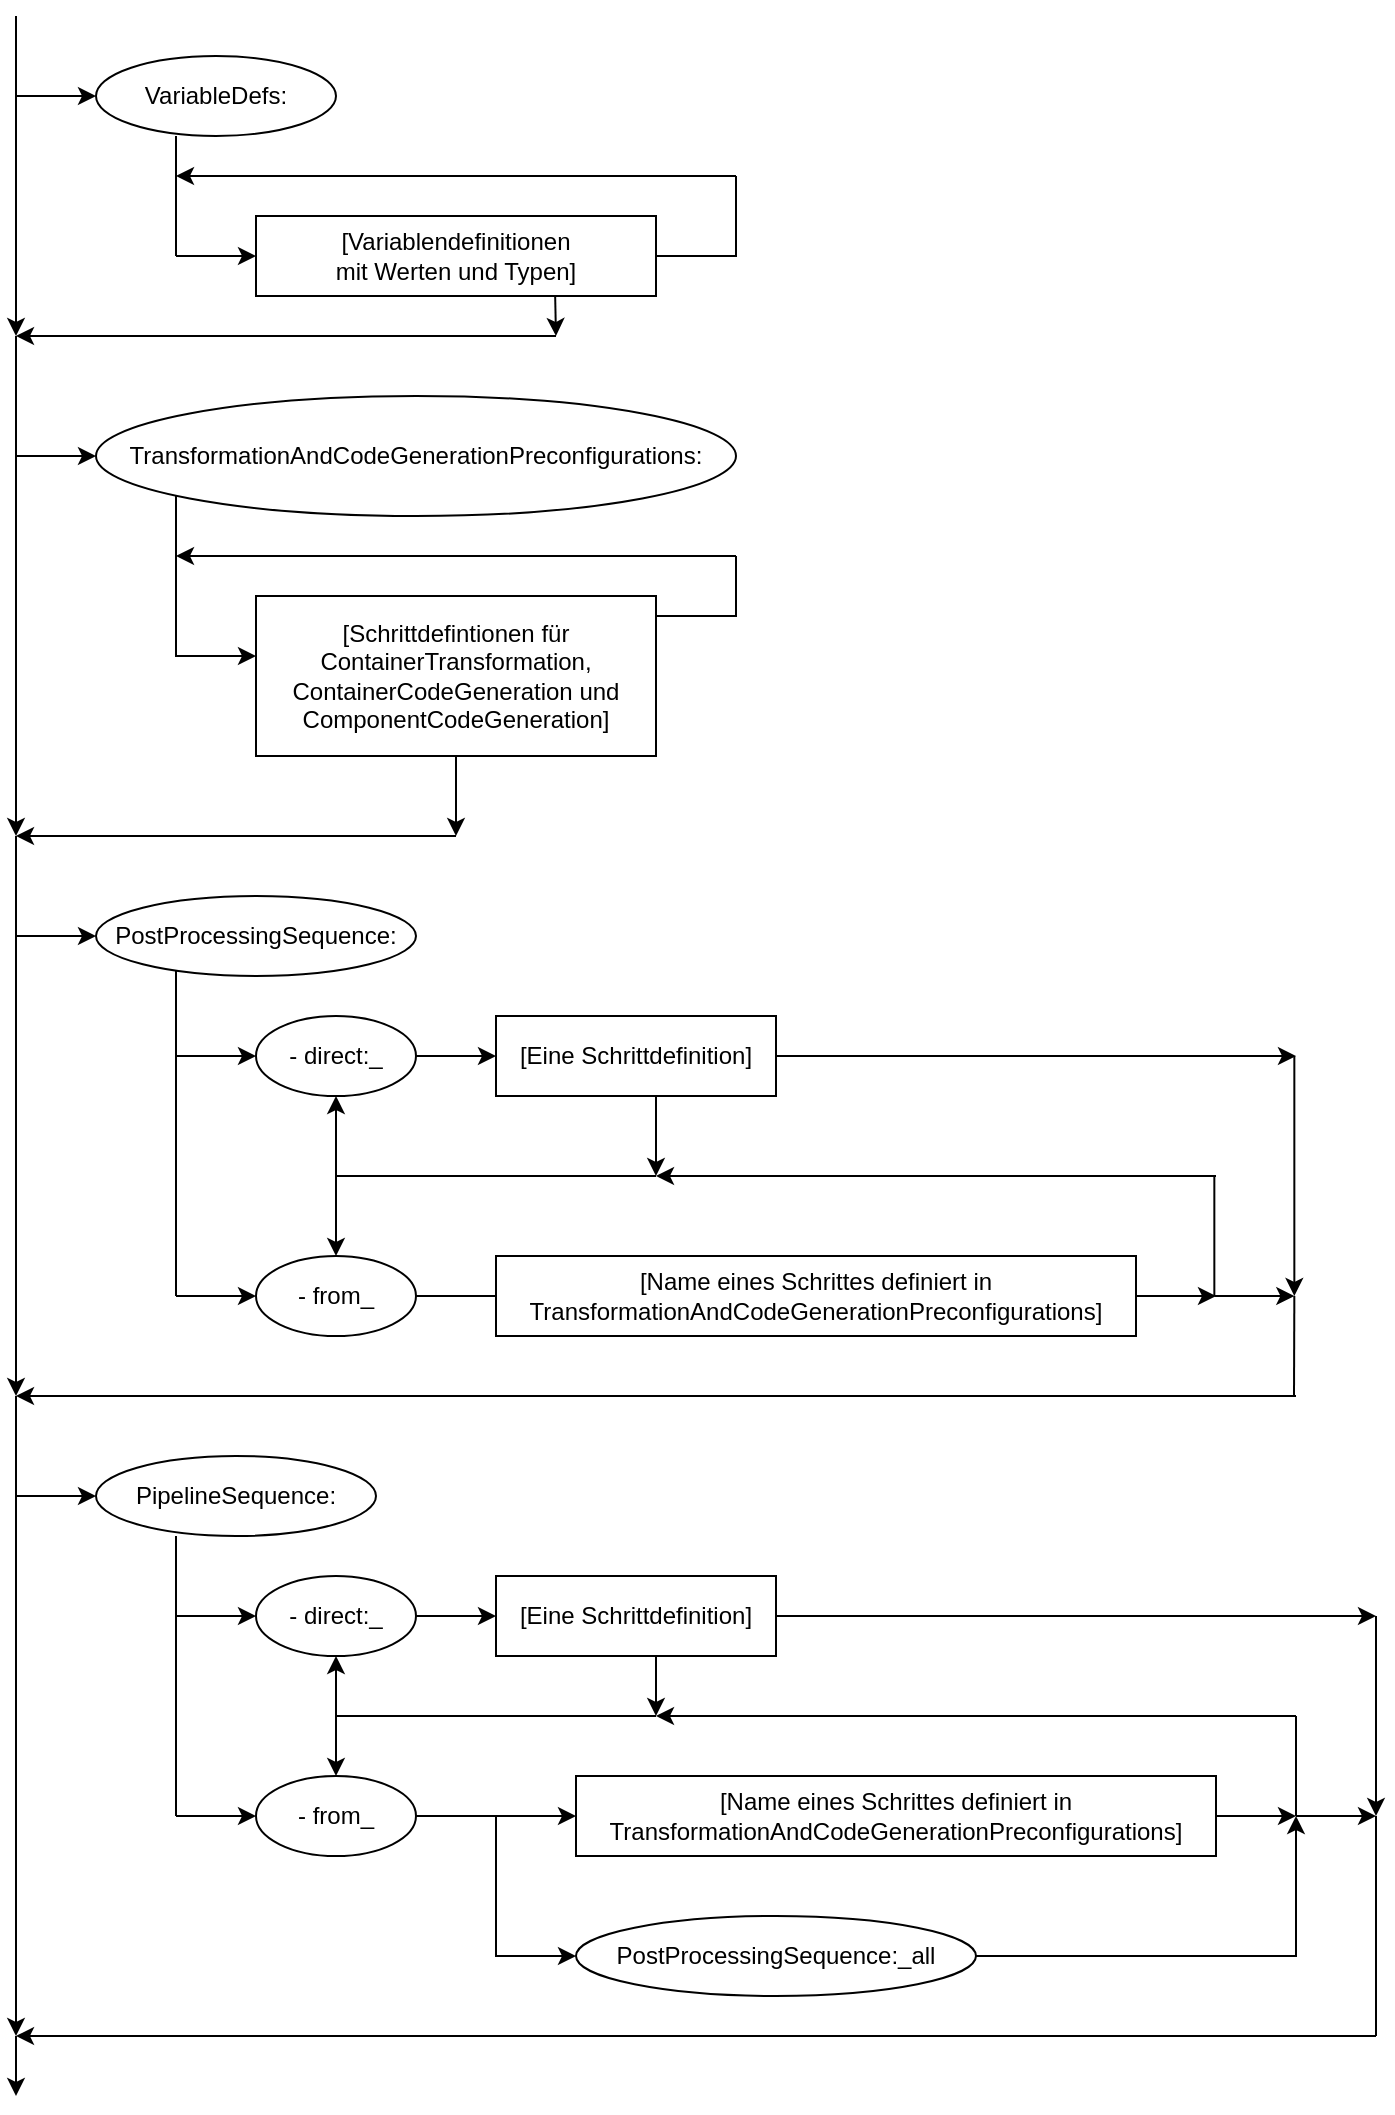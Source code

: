 <mxfile version="24.2.5" type="device">
  <diagram name="Page-1" id="c4acf3e9-155e-7222-9cf6-157b1a14988f">
    <mxGraphModel dx="1077" dy="641" grid="1" gridSize="10" guides="1" tooltips="1" connect="1" arrows="1" fold="1" page="1" pageScale="1" pageWidth="850" pageHeight="1100" background="none" math="0" shadow="0">
      <root>
        <mxCell id="0" />
        <mxCell id="1" parent="0" />
        <mxCell id="Xy19DxBYmVt9RFk1YGQX-6" value="VariableDefs:" style="ellipse;whiteSpace=wrap;html=1;" parent="1" vertex="1">
          <mxGeometry x="120" y="650" width="120" height="40" as="geometry" />
        </mxCell>
        <mxCell id="Xy19DxBYmVt9RFk1YGQX-21" value="TransformationAndCodeGenerationPreconfigurations:" style="ellipse;whiteSpace=wrap;html=1;" parent="1" vertex="1">
          <mxGeometry x="120" y="820" width="320" height="60" as="geometry" />
        </mxCell>
        <mxCell id="Xy19DxBYmVt9RFk1YGQX-25" value="[Schrittdefintionen für ContainerTransformation, ContainerCodeGeneration und ComponentCodeGeneration]" style="rounded=0;whiteSpace=wrap;html=1;" parent="1" vertex="1">
          <mxGeometry x="200" y="920" width="200" height="80" as="geometry" />
        </mxCell>
        <mxCell id="VncrwMLAorD3W6XY7oEO-13" value="PipelineSequence:" style="ellipse;whiteSpace=wrap;html=1;" parent="1" vertex="1">
          <mxGeometry x="120" y="1350" width="140" height="40" as="geometry" />
        </mxCell>
        <mxCell id="VncrwMLAorD3W6XY7oEO-19" value="" style="endArrow=classic;html=1;rounded=0;entryX=0;entryY=0.5;entryDx=0;entryDy=0;" parent="1" edge="1">
          <mxGeometry width="50" height="50" relative="1" as="geometry">
            <mxPoint x="160" y="750" as="sourcePoint" />
            <mxPoint x="200" y="750" as="targetPoint" />
          </mxGeometry>
        </mxCell>
        <mxCell id="VncrwMLAorD3W6XY7oEO-32" value="[Variablendefinitionen&lt;br&gt;mit Werten und Typen]" style="rounded=0;whiteSpace=wrap;html=1;" parent="1" vertex="1">
          <mxGeometry x="200" y="730" width="200" height="40" as="geometry" />
        </mxCell>
        <mxCell id="E0emM88F3iHoWUEOLmMb-36" value="" style="endArrow=classic;html=1;rounded=0;entryX=0;entryY=0.5;entryDx=0;entryDy=0;" parent="1" target="Xy19DxBYmVt9RFk1YGQX-6" edge="1">
          <mxGeometry width="50" height="50" relative="1" as="geometry">
            <mxPoint x="80" y="670" as="sourcePoint" />
            <mxPoint x="520" y="660" as="targetPoint" />
          </mxGeometry>
        </mxCell>
        <mxCell id="E0emM88F3iHoWUEOLmMb-37" value="" style="endArrow=classic;html=1;rounded=0;" parent="1" edge="1">
          <mxGeometry width="50" height="50" relative="1" as="geometry">
            <mxPoint x="80" y="630" as="sourcePoint" />
            <mxPoint x="80" y="790" as="targetPoint" />
          </mxGeometry>
        </mxCell>
        <mxCell id="E0emM88F3iHoWUEOLmMb-38" value="" style="endArrow=classic;html=1;rounded=0;entryX=0;entryY=0.5;entryDx=0;entryDy=0;" parent="1" edge="1">
          <mxGeometry width="50" height="50" relative="1" as="geometry">
            <mxPoint x="80" y="850" as="sourcePoint" />
            <mxPoint x="120" y="850" as="targetPoint" />
          </mxGeometry>
        </mxCell>
        <mxCell id="E0emM88F3iHoWUEOLmMb-39" value="" style="endArrow=classic;html=1;rounded=0;" parent="1" edge="1">
          <mxGeometry width="50" height="50" relative="1" as="geometry">
            <mxPoint x="80" y="790" as="sourcePoint" />
            <mxPoint x="80" y="1040" as="targetPoint" />
          </mxGeometry>
        </mxCell>
        <mxCell id="E0emM88F3iHoWUEOLmMb-40" value="" style="endArrow=classic;html=1;rounded=0;entryX=0;entryY=0.5;entryDx=0;entryDy=0;" parent="1" edge="1">
          <mxGeometry width="50" height="50" relative="1" as="geometry">
            <mxPoint x="80" y="1090" as="sourcePoint" />
            <mxPoint x="120" y="1090" as="targetPoint" />
          </mxGeometry>
        </mxCell>
        <mxCell id="E0emM88F3iHoWUEOLmMb-41" value="" style="endArrow=classic;html=1;rounded=0;" parent="1" edge="1">
          <mxGeometry width="50" height="50" relative="1" as="geometry">
            <mxPoint x="80" y="1040" as="sourcePoint" />
            <mxPoint x="80" y="1320" as="targetPoint" />
          </mxGeometry>
        </mxCell>
        <mxCell id="E0emM88F3iHoWUEOLmMb-42" value="" style="endArrow=classic;html=1;rounded=0;entryX=0;entryY=0.5;entryDx=0;entryDy=0;" parent="1" edge="1">
          <mxGeometry width="50" height="50" relative="1" as="geometry">
            <mxPoint x="80" y="1370" as="sourcePoint" />
            <mxPoint x="120" y="1370" as="targetPoint" />
          </mxGeometry>
        </mxCell>
        <mxCell id="E0emM88F3iHoWUEOLmMb-43" value="" style="endArrow=classic;html=1;rounded=0;" parent="1" edge="1">
          <mxGeometry width="50" height="50" relative="1" as="geometry">
            <mxPoint x="80" y="1320" as="sourcePoint" />
            <mxPoint x="80" y="1640" as="targetPoint" />
          </mxGeometry>
        </mxCell>
        <mxCell id="E0emM88F3iHoWUEOLmMb-86" value="" style="endArrow=none;html=1;rounded=0;endFill=0;" parent="1" edge="1">
          <mxGeometry width="50" height="50" relative="1" as="geometry">
            <mxPoint x="160" y="1390" as="sourcePoint" />
            <mxPoint x="160" y="1530" as="targetPoint" />
          </mxGeometry>
        </mxCell>
        <mxCell id="E0emM88F3iHoWUEOLmMb-96" value="" style="endArrow=classic;html=1;rounded=0;" parent="1" edge="1">
          <mxGeometry width="50" height="50" relative="1" as="geometry">
            <mxPoint x="720" y="1320" as="sourcePoint" />
            <mxPoint x="80" y="1320" as="targetPoint" />
          </mxGeometry>
        </mxCell>
        <mxCell id="E0emM88F3iHoWUEOLmMb-99" value="" style="endArrow=classic;html=1;rounded=0;" parent="1" edge="1">
          <mxGeometry width="50" height="50" relative="1" as="geometry">
            <mxPoint x="80" y="1640" as="sourcePoint" />
            <mxPoint x="80" y="1670" as="targetPoint" />
          </mxGeometry>
        </mxCell>
        <mxCell id="E0emM88F3iHoWUEOLmMb-110" value="" style="endArrow=classic;html=1;rounded=0;" parent="1" edge="1">
          <mxGeometry width="50" height="50" relative="1" as="geometry">
            <mxPoint x="300" y="1040" as="sourcePoint" />
            <mxPoint x="80" y="1040" as="targetPoint" />
          </mxGeometry>
        </mxCell>
        <mxCell id="E0emM88F3iHoWUEOLmMb-111" value="" style="endArrow=classic;html=1;rounded=0;exitX=0.5;exitY=1;exitDx=0;exitDy=0;" parent="1" source="Xy19DxBYmVt9RFk1YGQX-25" edge="1">
          <mxGeometry width="50" height="50" relative="1" as="geometry">
            <mxPoint x="379.58" y="1030" as="sourcePoint" />
            <mxPoint x="300" y="1040" as="targetPoint" />
          </mxGeometry>
        </mxCell>
        <mxCell id="E0emM88F3iHoWUEOLmMb-121" value="" style="endArrow=classic;html=1;rounded=0;entryX=0;entryY=0.5;entryDx=0;entryDy=0;" parent="1" edge="1">
          <mxGeometry width="50" height="50" relative="1" as="geometry">
            <mxPoint x="160" y="870" as="sourcePoint" />
            <mxPoint x="200.0" y="950.0" as="targetPoint" />
            <Array as="points">
              <mxPoint x="160" y="950" />
            </Array>
          </mxGeometry>
        </mxCell>
        <mxCell id="CR32XnRNLav2fa-Jh0e9-4" value="" style="endArrow=none;html=1;rounded=0;" parent="1" edge="1">
          <mxGeometry width="50" height="50" relative="1" as="geometry">
            <mxPoint x="160" y="750" as="sourcePoint" />
            <mxPoint x="160" y="690" as="targetPoint" />
          </mxGeometry>
        </mxCell>
        <mxCell id="CR32XnRNLav2fa-Jh0e9-8" value="" style="endArrow=classic;html=1;rounded=0;" parent="1" edge="1">
          <mxGeometry width="50" height="50" relative="1" as="geometry">
            <mxPoint x="350" y="790" as="sourcePoint" />
            <mxPoint x="80" y="790" as="targetPoint" />
          </mxGeometry>
        </mxCell>
        <mxCell id="CR32XnRNLav2fa-Jh0e9-9" value="" style="endArrow=classic;html=1;rounded=0;exitX=0.5;exitY=1;exitDx=0;exitDy=0;" parent="1" edge="1">
          <mxGeometry width="50" height="50" relative="1" as="geometry">
            <mxPoint x="349.58" y="770" as="sourcePoint" />
            <mxPoint x="350" y="790" as="targetPoint" />
          </mxGeometry>
        </mxCell>
        <mxCell id="WHSJJvDZI68V2BLPJErs-6" value="" style="endArrow=classic;html=1;rounded=0;" parent="1" edge="1">
          <mxGeometry width="50" height="50" relative="1" as="geometry">
            <mxPoint x="440" y="710" as="sourcePoint" />
            <mxPoint x="160" y="710" as="targetPoint" />
          </mxGeometry>
        </mxCell>
        <mxCell id="WHSJJvDZI68V2BLPJErs-8" value="" style="endArrow=none;html=1;rounded=0;entryX=1;entryY=0.5;entryDx=0;entryDy=0;" parent="1" target="VncrwMLAorD3W6XY7oEO-32" edge="1">
          <mxGeometry width="50" height="50" relative="1" as="geometry">
            <mxPoint x="440" y="710" as="sourcePoint" />
            <mxPoint x="450" y="840" as="targetPoint" />
            <Array as="points">
              <mxPoint x="440" y="750" />
            </Array>
          </mxGeometry>
        </mxCell>
        <mxCell id="WHSJJvDZI68V2BLPJErs-9" value="" style="endArrow=classic;html=1;rounded=0;" parent="1" edge="1">
          <mxGeometry width="50" height="50" relative="1" as="geometry">
            <mxPoint x="440" y="900" as="sourcePoint" />
            <mxPoint x="160" y="900" as="targetPoint" />
          </mxGeometry>
        </mxCell>
        <mxCell id="WHSJJvDZI68V2BLPJErs-10" value="" style="endArrow=none;html=1;rounded=0;entryX=1;entryY=0.5;entryDx=0;entryDy=0;" parent="1" edge="1">
          <mxGeometry width="50" height="50" relative="1" as="geometry">
            <mxPoint x="440" y="900" as="sourcePoint" />
            <mxPoint x="400" y="930" as="targetPoint" />
            <Array as="points">
              <mxPoint x="440" y="930" />
            </Array>
          </mxGeometry>
        </mxCell>
        <mxCell id="WHSJJvDZI68V2BLPJErs-11" value="- direct:_" style="ellipse;whiteSpace=wrap;html=1;" parent="1" vertex="1">
          <mxGeometry x="200" y="1130" width="80" height="40" as="geometry" />
        </mxCell>
        <mxCell id="WHSJJvDZI68V2BLPJErs-12" value="" style="endArrow=classic;html=1;rounded=0;entryX=0;entryY=0.5;entryDx=0;entryDy=0;" parent="1" target="WHSJJvDZI68V2BLPJErs-11" edge="1">
          <mxGeometry width="50" height="50" relative="1" as="geometry">
            <mxPoint x="160" y="1150" as="sourcePoint" />
            <mxPoint x="290" y="1161" as="targetPoint" />
          </mxGeometry>
        </mxCell>
        <mxCell id="WHSJJvDZI68V2BLPJErs-13" value="" style="endArrow=classic;html=1;rounded=0;exitX=1;exitY=0.5;exitDx=0;exitDy=0;" parent="1" source="WHSJJvDZI68V2BLPJErs-11" edge="1">
          <mxGeometry width="50" height="50" relative="1" as="geometry">
            <mxPoint x="460" y="1190" as="sourcePoint" />
            <mxPoint x="320" y="1150" as="targetPoint" />
          </mxGeometry>
        </mxCell>
        <mxCell id="WHSJJvDZI68V2BLPJErs-14" value="[Eine Schrittdefinition]" style="rounded=0;whiteSpace=wrap;html=1;" parent="1" vertex="1">
          <mxGeometry x="320" y="1130" width="140" height="40" as="geometry" />
        </mxCell>
        <mxCell id="WHSJJvDZI68V2BLPJErs-15" value="- from_" style="ellipse;whiteSpace=wrap;html=1;" parent="1" vertex="1">
          <mxGeometry x="200" y="1250" width="80" height="40" as="geometry" />
        </mxCell>
        <mxCell id="WHSJJvDZI68V2BLPJErs-16" value="" style="endArrow=classic;html=1;rounded=0;entryX=0;entryY=0.5;entryDx=0;entryDy=0;" parent="1" target="WHSJJvDZI68V2BLPJErs-15" edge="1">
          <mxGeometry width="50" height="50" relative="1" as="geometry">
            <mxPoint x="160" y="1270" as="sourcePoint" />
            <mxPoint x="210" y="1160" as="targetPoint" />
          </mxGeometry>
        </mxCell>
        <mxCell id="WHSJJvDZI68V2BLPJErs-18" value="" style="endArrow=classic;html=1;rounded=0;entryX=0;entryY=0.5;entryDx=0;entryDy=0;exitX=1;exitY=0.5;exitDx=0;exitDy=0;" parent="1" source="WHSJJvDZI68V2BLPJErs-15" edge="1">
          <mxGeometry width="50" height="50" relative="1" as="geometry">
            <mxPoint x="320.0" y="1270.0" as="sourcePoint" />
            <mxPoint x="360" y="1270" as="targetPoint" />
          </mxGeometry>
        </mxCell>
        <mxCell id="WHSJJvDZI68V2BLPJErs-19" value="[Name eines Schrittes definiert in TransformationAndCodeGenerationPreconfigurations]" style="rounded=0;whiteSpace=wrap;html=1;" parent="1" vertex="1">
          <mxGeometry x="320" y="1250" width="320" height="40" as="geometry" />
        </mxCell>
        <mxCell id="WHSJJvDZI68V2BLPJErs-23" value="" style="endArrow=classic;html=1;rounded=0;entryX=0.5;entryY=1;entryDx=0;entryDy=0;" parent="1" target="WHSJJvDZI68V2BLPJErs-11" edge="1">
          <mxGeometry width="50" height="50" relative="1" as="geometry">
            <mxPoint x="240" y="1210" as="sourcePoint" />
            <mxPoint x="860" y="1150" as="targetPoint" />
          </mxGeometry>
        </mxCell>
        <mxCell id="WHSJJvDZI68V2BLPJErs-24" value="" style="endArrow=classic;html=1;rounded=0;entryX=0.5;entryY=0;entryDx=0;entryDy=0;" parent="1" target="WHSJJvDZI68V2BLPJErs-15" edge="1">
          <mxGeometry width="50" height="50" relative="1" as="geometry">
            <mxPoint x="240" y="1210" as="sourcePoint" />
            <mxPoint x="860" y="1150" as="targetPoint" />
          </mxGeometry>
        </mxCell>
        <mxCell id="WHSJJvDZI68V2BLPJErs-25" value="" style="endArrow=none;html=1;rounded=0;" parent="1" edge="1">
          <mxGeometry width="50" height="50" relative="1" as="geometry">
            <mxPoint x="240" y="1210" as="sourcePoint" />
            <mxPoint x="400" y="1210" as="targetPoint" />
          </mxGeometry>
        </mxCell>
        <mxCell id="WHSJJvDZI68V2BLPJErs-26" value="" style="endArrow=none;html=1;rounded=0;endFill=0;" parent="1" edge="1">
          <mxGeometry width="50" height="50" relative="1" as="geometry">
            <mxPoint x="160" y="1100" as="sourcePoint" />
            <mxPoint x="160" y="1270" as="targetPoint" />
          </mxGeometry>
        </mxCell>
        <mxCell id="WHSJJvDZI68V2BLPJErs-29" value="" style="endArrow=classic;html=1;rounded=0;" parent="1" edge="1">
          <mxGeometry width="50" height="50" relative="1" as="geometry">
            <mxPoint x="680" y="1210" as="sourcePoint" />
            <mxPoint x="400" y="1210" as="targetPoint" />
          </mxGeometry>
        </mxCell>
        <mxCell id="WHSJJvDZI68V2BLPJErs-30" value="" style="endArrow=none;html=1;rounded=0;" parent="1" edge="1">
          <mxGeometry width="50" height="50" relative="1" as="geometry">
            <mxPoint x="679.17" y="1210" as="sourcePoint" />
            <mxPoint x="679.17" y="1270" as="targetPoint" />
          </mxGeometry>
        </mxCell>
        <mxCell id="WHSJJvDZI68V2BLPJErs-31" value="" style="endArrow=classic;html=1;rounded=0;exitX=1;exitY=0.5;exitDx=0;exitDy=0;" parent="1" source="WHSJJvDZI68V2BLPJErs-19" edge="1">
          <mxGeometry width="50" height="50" relative="1" as="geometry">
            <mxPoint x="720" y="1270" as="sourcePoint" />
            <mxPoint x="680" y="1270" as="targetPoint" />
          </mxGeometry>
        </mxCell>
        <mxCell id="WHSJJvDZI68V2BLPJErs-33" value="" style="endArrow=classic;html=1;rounded=0;" parent="1" edge="1">
          <mxGeometry width="50" height="50" relative="1" as="geometry">
            <mxPoint x="679.17" y="1270" as="sourcePoint" />
            <mxPoint x="719.17" y="1270" as="targetPoint" />
          </mxGeometry>
        </mxCell>
        <mxCell id="WHSJJvDZI68V2BLPJErs-34" value="" style="endArrow=none;html=1;rounded=0;" parent="1" edge="1">
          <mxGeometry width="50" height="50" relative="1" as="geometry">
            <mxPoint x="719.17" y="1270" as="sourcePoint" />
            <mxPoint x="719" y="1320" as="targetPoint" />
          </mxGeometry>
        </mxCell>
        <mxCell id="WHSJJvDZI68V2BLPJErs-36" value="" style="endArrow=classic;html=1;rounded=0;" parent="1" edge="1">
          <mxGeometry width="50" height="50" relative="1" as="geometry">
            <mxPoint x="719.17" y="1150" as="sourcePoint" />
            <mxPoint x="719.17" y="1270" as="targetPoint" />
          </mxGeometry>
        </mxCell>
        <mxCell id="WHSJJvDZI68V2BLPJErs-39" value="" style="endArrow=classic;html=1;rounded=0;exitX=1;exitY=0.5;exitDx=0;exitDy=0;" parent="1" edge="1">
          <mxGeometry width="50" height="50" relative="1" as="geometry">
            <mxPoint x="460" y="1150" as="sourcePoint" />
            <mxPoint x="720" y="1150" as="targetPoint" />
          </mxGeometry>
        </mxCell>
        <mxCell id="WHSJJvDZI68V2BLPJErs-41" value="" style="endArrow=classic;html=1;rounded=0;" parent="1" edge="1">
          <mxGeometry width="50" height="50" relative="1" as="geometry">
            <mxPoint x="760" y="1640" as="sourcePoint" />
            <mxPoint x="80" y="1640" as="targetPoint" />
          </mxGeometry>
        </mxCell>
        <mxCell id="WHSJJvDZI68V2BLPJErs-42" value="- direct:_" style="ellipse;whiteSpace=wrap;html=1;" parent="1" vertex="1">
          <mxGeometry x="200" y="1410" width="80" height="40" as="geometry" />
        </mxCell>
        <mxCell id="WHSJJvDZI68V2BLPJErs-43" value="" style="endArrow=classic;html=1;rounded=0;entryX=0;entryY=0.5;entryDx=0;entryDy=0;" parent="1" target="WHSJJvDZI68V2BLPJErs-42" edge="1">
          <mxGeometry width="50" height="50" relative="1" as="geometry">
            <mxPoint x="160" y="1430" as="sourcePoint" />
            <mxPoint x="290" y="1441" as="targetPoint" />
          </mxGeometry>
        </mxCell>
        <mxCell id="WHSJJvDZI68V2BLPJErs-44" value="" style="endArrow=classic;html=1;rounded=0;exitX=1;exitY=0.5;exitDx=0;exitDy=0;" parent="1" source="WHSJJvDZI68V2BLPJErs-42" edge="1">
          <mxGeometry width="50" height="50" relative="1" as="geometry">
            <mxPoint x="460" y="1470" as="sourcePoint" />
            <mxPoint x="320" y="1430" as="targetPoint" />
          </mxGeometry>
        </mxCell>
        <mxCell id="WHSJJvDZI68V2BLPJErs-45" value="[Eine Schrittdefinition]" style="rounded=0;whiteSpace=wrap;html=1;" parent="1" vertex="1">
          <mxGeometry x="320" y="1410" width="140" height="40" as="geometry" />
        </mxCell>
        <mxCell id="WHSJJvDZI68V2BLPJErs-46" value="- from_" style="ellipse;whiteSpace=wrap;html=1;" parent="1" vertex="1">
          <mxGeometry x="200" y="1510" width="80" height="40" as="geometry" />
        </mxCell>
        <mxCell id="WHSJJvDZI68V2BLPJErs-47" value="" style="endArrow=classic;html=1;rounded=0;entryX=0;entryY=0.5;entryDx=0;entryDy=0;" parent="1" target="WHSJJvDZI68V2BLPJErs-46" edge="1">
          <mxGeometry width="50" height="50" relative="1" as="geometry">
            <mxPoint x="160" y="1530" as="sourcePoint" />
            <mxPoint x="210" y="1420" as="targetPoint" />
          </mxGeometry>
        </mxCell>
        <mxCell id="WHSJJvDZI68V2BLPJErs-48" value="" style="endArrow=classic;html=1;rounded=0;entryX=0;entryY=0.5;entryDx=0;entryDy=0;exitX=1;exitY=0.5;exitDx=0;exitDy=0;" parent="1" source="WHSJJvDZI68V2BLPJErs-46" edge="1">
          <mxGeometry width="50" height="50" relative="1" as="geometry">
            <mxPoint x="320.0" y="1530.0" as="sourcePoint" />
            <mxPoint x="360" y="1530" as="targetPoint" />
          </mxGeometry>
        </mxCell>
        <mxCell id="WHSJJvDZI68V2BLPJErs-49" value="[Name eines Schrittes definiert in TransformationAndCodeGenerationPreconfigurations&lt;span style=&quot;background-color: initial;&quot;&gt;]&lt;/span&gt;" style="rounded=0;whiteSpace=wrap;html=1;" parent="1" vertex="1">
          <mxGeometry x="360" y="1510" width="320" height="40" as="geometry" />
        </mxCell>
        <mxCell id="WHSJJvDZI68V2BLPJErs-50" value="" style="endArrow=classic;html=1;rounded=0;entryX=0.5;entryY=1;entryDx=0;entryDy=0;" parent="1" target="WHSJJvDZI68V2BLPJErs-42" edge="1">
          <mxGeometry width="50" height="50" relative="1" as="geometry">
            <mxPoint x="240" y="1480" as="sourcePoint" />
            <mxPoint x="860" y="1430" as="targetPoint" />
          </mxGeometry>
        </mxCell>
        <mxCell id="WHSJJvDZI68V2BLPJErs-51" value="" style="endArrow=classic;html=1;rounded=0;entryX=0.5;entryY=0;entryDx=0;entryDy=0;" parent="1" target="WHSJJvDZI68V2BLPJErs-46" edge="1">
          <mxGeometry width="50" height="50" relative="1" as="geometry">
            <mxPoint x="240" y="1480" as="sourcePoint" />
            <mxPoint x="860" y="1410" as="targetPoint" />
          </mxGeometry>
        </mxCell>
        <mxCell id="WHSJJvDZI68V2BLPJErs-52" value="" style="endArrow=none;html=1;rounded=0;" parent="1" edge="1">
          <mxGeometry width="50" height="50" relative="1" as="geometry">
            <mxPoint x="240" y="1480" as="sourcePoint" />
            <mxPoint x="400" y="1480" as="targetPoint" />
          </mxGeometry>
        </mxCell>
        <mxCell id="WHSJJvDZI68V2BLPJErs-54" value="PostProcessingSequence:_all" style="ellipse;whiteSpace=wrap;html=1;" parent="1" vertex="1">
          <mxGeometry x="360" y="1580" width="200" height="40" as="geometry" />
        </mxCell>
        <mxCell id="WHSJJvDZI68V2BLPJErs-55" value="" style="endArrow=classic;html=1;rounded=0;entryX=0;entryY=0.5;entryDx=0;entryDy=0;" parent="1" target="WHSJJvDZI68V2BLPJErs-54" edge="1">
          <mxGeometry width="50" height="50" relative="1" as="geometry">
            <mxPoint x="320" y="1530" as="sourcePoint" />
            <mxPoint x="330" y="1420" as="targetPoint" />
            <Array as="points">
              <mxPoint x="320" y="1600" />
            </Array>
          </mxGeometry>
        </mxCell>
        <mxCell id="WHSJJvDZI68V2BLPJErs-56" value="" style="endArrow=classic;html=1;rounded=0;" parent="1" edge="1">
          <mxGeometry width="50" height="50" relative="1" as="geometry">
            <mxPoint x="720" y="1480" as="sourcePoint" />
            <mxPoint x="400" y="1480" as="targetPoint" />
          </mxGeometry>
        </mxCell>
        <mxCell id="WHSJJvDZI68V2BLPJErs-57" value="" style="endArrow=none;html=1;rounded=0;" parent="1" edge="1">
          <mxGeometry width="50" height="50" relative="1" as="geometry">
            <mxPoint x="720" y="1480" as="sourcePoint" />
            <mxPoint x="720" y="1530" as="targetPoint" />
          </mxGeometry>
        </mxCell>
        <mxCell id="WHSJJvDZI68V2BLPJErs-58" value="" style="endArrow=classic;html=1;rounded=0;exitX=1;exitY=0.5;exitDx=0;exitDy=0;" parent="1" source="WHSJJvDZI68V2BLPJErs-49" edge="1">
          <mxGeometry width="50" height="50" relative="1" as="geometry">
            <mxPoint x="720" y="1530" as="sourcePoint" />
            <mxPoint x="720" y="1530" as="targetPoint" />
          </mxGeometry>
        </mxCell>
        <mxCell id="WHSJJvDZI68V2BLPJErs-59" value="" style="endArrow=classic;html=1;rounded=0;exitX=1;exitY=0.5;exitDx=0;exitDy=0;" parent="1" source="WHSJJvDZI68V2BLPJErs-54" edge="1">
          <mxGeometry width="50" height="50" relative="1" as="geometry">
            <mxPoint x="770" y="1610" as="sourcePoint" />
            <mxPoint x="720" y="1530" as="targetPoint" />
            <Array as="points">
              <mxPoint x="720" y="1600" />
            </Array>
          </mxGeometry>
        </mxCell>
        <mxCell id="WHSJJvDZI68V2BLPJErs-60" value="" style="endArrow=classic;html=1;rounded=0;" parent="1" edge="1">
          <mxGeometry width="50" height="50" relative="1" as="geometry">
            <mxPoint x="720" y="1530" as="sourcePoint" />
            <mxPoint x="760" y="1530" as="targetPoint" />
          </mxGeometry>
        </mxCell>
        <mxCell id="WHSJJvDZI68V2BLPJErs-61" value="" style="endArrow=none;html=1;rounded=0;" parent="1" edge="1">
          <mxGeometry width="50" height="50" relative="1" as="geometry">
            <mxPoint x="760" y="1530" as="sourcePoint" />
            <mxPoint x="760" y="1640" as="targetPoint" />
          </mxGeometry>
        </mxCell>
        <mxCell id="WHSJJvDZI68V2BLPJErs-62" value="" style="endArrow=classic;html=1;rounded=0;exitX=1;exitY=0.5;exitDx=0;exitDy=0;" parent="1" source="WHSJJvDZI68V2BLPJErs-45" edge="1">
          <mxGeometry width="50" height="50" relative="1" as="geometry">
            <mxPoint x="620" y="1430" as="sourcePoint" />
            <mxPoint x="760" y="1430" as="targetPoint" />
          </mxGeometry>
        </mxCell>
        <mxCell id="WHSJJvDZI68V2BLPJErs-63" value="" style="endArrow=classic;html=1;rounded=0;" parent="1" edge="1">
          <mxGeometry width="50" height="50" relative="1" as="geometry">
            <mxPoint x="760" y="1430" as="sourcePoint" />
            <mxPoint x="760" y="1530" as="targetPoint" />
          </mxGeometry>
        </mxCell>
        <mxCell id="WHSJJvDZI68V2BLPJErs-64" value="" style="endArrow=classic;html=1;rounded=0;exitX=0.5;exitY=1;exitDx=0;exitDy=0;" parent="1" edge="1">
          <mxGeometry width="50" height="50" relative="1" as="geometry">
            <mxPoint x="400" y="1450" as="sourcePoint" />
            <mxPoint x="400" y="1480" as="targetPoint" />
          </mxGeometry>
        </mxCell>
        <mxCell id="WHSJJvDZI68V2BLPJErs-67" value="" style="endArrow=classic;html=1;rounded=0;" parent="1" edge="1">
          <mxGeometry width="50" height="50" relative="1" as="geometry">
            <mxPoint x="400" y="1170" as="sourcePoint" />
            <mxPoint x="400" y="1210" as="targetPoint" />
          </mxGeometry>
        </mxCell>
        <mxCell id="Xy19DxBYmVt9RFk1YGQX-29" value="PostProcessingSequence:" style="ellipse;whiteSpace=wrap;html=1;" parent="1" vertex="1">
          <mxGeometry x="120" y="1070" width="160" height="40" as="geometry" />
        </mxCell>
      </root>
    </mxGraphModel>
  </diagram>
</mxfile>
